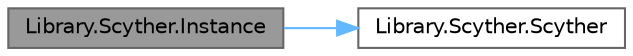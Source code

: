 digraph "Library.Scyther.Instance"
{
 // INTERACTIVE_SVG=YES
 // LATEX_PDF_SIZE
  bgcolor="transparent";
  edge [fontname=Helvetica,fontsize=10,labelfontname=Helvetica,labelfontsize=10];
  node [fontname=Helvetica,fontsize=10,shape=box,height=0.2,width=0.4];
  rankdir="LR";
  Node1 [id="Node000001",label="Library.Scyther.Instance",height=0.2,width=0.4,color="gray40", fillcolor="grey60", style="filled", fontcolor="black",tooltip="Este método retorna una copia del pokemon aplicando así, el patrón prototype."];
  Node1 -> Node2 [id="edge1_Node000001_Node000002",color="steelblue1",style="solid",tooltip=" "];
  Node2 [id="Node000002",label="Library.Scyther.Scyther",height=0.2,width=0.4,color="grey40", fillcolor="white", style="filled",URL="$classLibrary_1_1Scyther.html#a3be06ea43e2279e166aff624adbccb31",tooltip="Constructor de Scyther, implementa el patron GRASP creator."];
}
